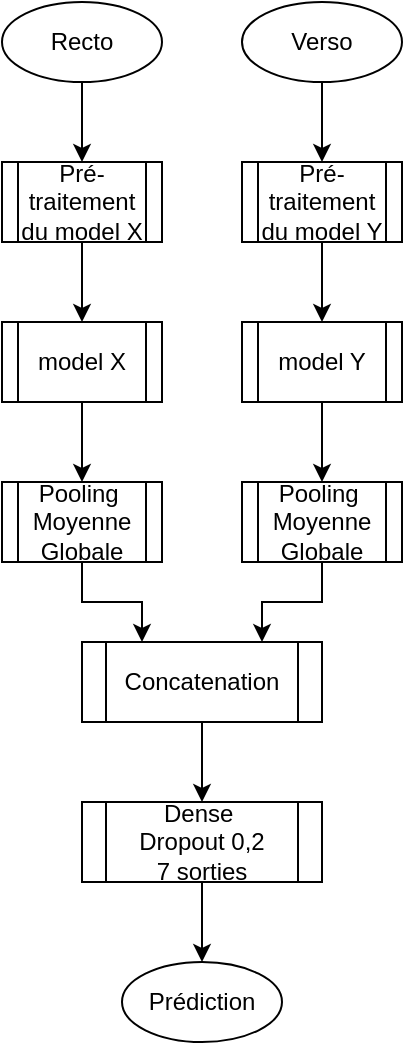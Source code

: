 <mxfile version="16.5.1" type="device"><diagram id="prtHgNgQTEPvFCAcTncT" name="Page-1"><mxGraphModel dx="796" dy="566" grid="1" gridSize="10" guides="1" tooltips="1" connect="1" arrows="1" fold="1" page="1" pageScale="1" pageWidth="827" pageHeight="1169" math="0" shadow="0"><root><mxCell id="0"/><mxCell id="1" parent="0"/><mxCell id="XTAHzmS-8tPCL3hmLaKa-12" style="edgeStyle=orthogonalEdgeStyle;rounded=0;orthogonalLoop=1;jettySize=auto;html=1;exitX=0.5;exitY=1;exitDx=0;exitDy=0;entryX=0.5;entryY=0;entryDx=0;entryDy=0;" parent="1" source="XTAHzmS-8tPCL3hmLaKa-1" target="XTAHzmS-8tPCL3hmLaKa-3" edge="1"><mxGeometry relative="1" as="geometry"/></mxCell><mxCell id="XTAHzmS-8tPCL3hmLaKa-1" value="Recto" style="ellipse;whiteSpace=wrap;html=1;" parent="1" vertex="1"><mxGeometry x="160" y="120" width="80" height="40" as="geometry"/></mxCell><mxCell id="XTAHzmS-8tPCL3hmLaKa-15" style="edgeStyle=orthogonalEdgeStyle;rounded=0;orthogonalLoop=1;jettySize=auto;html=1;exitX=0.5;exitY=1;exitDx=0;exitDy=0;entryX=0.5;entryY=0;entryDx=0;entryDy=0;" parent="1" source="XTAHzmS-8tPCL3hmLaKa-2" target="XTAHzmS-8tPCL3hmLaKa-4" edge="1"><mxGeometry relative="1" as="geometry"/></mxCell><mxCell id="XTAHzmS-8tPCL3hmLaKa-2" value="Verso" style="ellipse;whiteSpace=wrap;html=1;" parent="1" vertex="1"><mxGeometry x="280" y="120" width="80" height="40" as="geometry"/></mxCell><mxCell id="XTAHzmS-8tPCL3hmLaKa-13" style="edgeStyle=orthogonalEdgeStyle;rounded=0;orthogonalLoop=1;jettySize=auto;html=1;exitX=0.5;exitY=1;exitDx=0;exitDy=0;" parent="1" source="XTAHzmS-8tPCL3hmLaKa-3" target="XTAHzmS-8tPCL3hmLaKa-5" edge="1"><mxGeometry relative="1" as="geometry"/></mxCell><mxCell id="XTAHzmS-8tPCL3hmLaKa-3" value="Pré-traitement du model X" style="shape=process;whiteSpace=wrap;html=1;backgroundOutline=1;" parent="1" vertex="1"><mxGeometry x="160" y="200" width="80" height="40" as="geometry"/></mxCell><mxCell id="XTAHzmS-8tPCL3hmLaKa-16" style="edgeStyle=orthogonalEdgeStyle;rounded=0;orthogonalLoop=1;jettySize=auto;html=1;exitX=0.5;exitY=1;exitDx=0;exitDy=0;entryX=0.5;entryY=0;entryDx=0;entryDy=0;" parent="1" source="XTAHzmS-8tPCL3hmLaKa-4" target="XTAHzmS-8tPCL3hmLaKa-6" edge="1"><mxGeometry relative="1" as="geometry"/></mxCell><mxCell id="XTAHzmS-8tPCL3hmLaKa-4" value="Pré-traitement du model Y" style="shape=process;whiteSpace=wrap;html=1;backgroundOutline=1;" parent="1" vertex="1"><mxGeometry x="280" y="200" width="80" height="40" as="geometry"/></mxCell><mxCell id="XTAHzmS-8tPCL3hmLaKa-14" style="edgeStyle=orthogonalEdgeStyle;rounded=0;orthogonalLoop=1;jettySize=auto;html=1;exitX=0.5;exitY=1;exitDx=0;exitDy=0;entryX=0.5;entryY=0;entryDx=0;entryDy=0;" parent="1" source="XTAHzmS-8tPCL3hmLaKa-5" target="XTAHzmS-8tPCL3hmLaKa-7" edge="1"><mxGeometry relative="1" as="geometry"/></mxCell><mxCell id="XTAHzmS-8tPCL3hmLaKa-5" value="model X" style="shape=process;whiteSpace=wrap;html=1;backgroundOutline=1;" parent="1" vertex="1"><mxGeometry x="160" y="280" width="80" height="40" as="geometry"/></mxCell><mxCell id="XTAHzmS-8tPCL3hmLaKa-17" style="edgeStyle=orthogonalEdgeStyle;rounded=0;orthogonalLoop=1;jettySize=auto;html=1;exitX=0.5;exitY=1;exitDx=0;exitDy=0;entryX=0.5;entryY=0;entryDx=0;entryDy=0;" parent="1" source="XTAHzmS-8tPCL3hmLaKa-6" target="XTAHzmS-8tPCL3hmLaKa-8" edge="1"><mxGeometry relative="1" as="geometry"/></mxCell><mxCell id="XTAHzmS-8tPCL3hmLaKa-6" value="model Y" style="shape=process;whiteSpace=wrap;html=1;backgroundOutline=1;" parent="1" vertex="1"><mxGeometry x="280" y="280" width="80" height="40" as="geometry"/></mxCell><mxCell id="XTAHzmS-8tPCL3hmLaKa-19" style="edgeStyle=orthogonalEdgeStyle;rounded=0;orthogonalLoop=1;jettySize=auto;html=1;exitX=0.5;exitY=1;exitDx=0;exitDy=0;entryX=0.25;entryY=0;entryDx=0;entryDy=0;" parent="1" source="XTAHzmS-8tPCL3hmLaKa-7" target="XTAHzmS-8tPCL3hmLaKa-9" edge="1"><mxGeometry relative="1" as="geometry"/></mxCell><mxCell id="XTAHzmS-8tPCL3hmLaKa-7" value="Pooling&amp;nbsp;&lt;br&gt;Moyenne&lt;br&gt;Globale" style="shape=process;whiteSpace=wrap;html=1;backgroundOutline=1;" parent="1" vertex="1"><mxGeometry x="160" y="360" width="80" height="40" as="geometry"/></mxCell><mxCell id="XTAHzmS-8tPCL3hmLaKa-18" style="edgeStyle=orthogonalEdgeStyle;rounded=0;orthogonalLoop=1;jettySize=auto;html=1;exitX=0.5;exitY=1;exitDx=0;exitDy=0;entryX=0.75;entryY=0;entryDx=0;entryDy=0;" parent="1" source="XTAHzmS-8tPCL3hmLaKa-8" target="XTAHzmS-8tPCL3hmLaKa-9" edge="1"><mxGeometry relative="1" as="geometry"/></mxCell><mxCell id="XTAHzmS-8tPCL3hmLaKa-8" value="Pooling&amp;nbsp;&lt;br&gt;Moyenne&lt;br&gt;Globale" style="shape=process;whiteSpace=wrap;html=1;backgroundOutline=1;" parent="1" vertex="1"><mxGeometry x="280" y="360" width="80" height="40" as="geometry"/></mxCell><mxCell id="XTAHzmS-8tPCL3hmLaKa-20" style="edgeStyle=orthogonalEdgeStyle;rounded=0;orthogonalLoop=1;jettySize=auto;html=1;exitX=0.5;exitY=1;exitDx=0;exitDy=0;entryX=0.5;entryY=0;entryDx=0;entryDy=0;" parent="1" source="XTAHzmS-8tPCL3hmLaKa-9" target="XTAHzmS-8tPCL3hmLaKa-10" edge="1"><mxGeometry relative="1" as="geometry"/></mxCell><mxCell id="XTAHzmS-8tPCL3hmLaKa-9" value="Concatenation" style="shape=process;whiteSpace=wrap;html=1;backgroundOutline=1;" parent="1" vertex="1"><mxGeometry x="200" y="440" width="120" height="40" as="geometry"/></mxCell><mxCell id="XTAHzmS-8tPCL3hmLaKa-21" style="edgeStyle=orthogonalEdgeStyle;rounded=0;orthogonalLoop=1;jettySize=auto;html=1;exitX=0.5;exitY=1;exitDx=0;exitDy=0;" parent="1" source="XTAHzmS-8tPCL3hmLaKa-10" target="XTAHzmS-8tPCL3hmLaKa-11" edge="1"><mxGeometry relative="1" as="geometry"/></mxCell><mxCell id="XTAHzmS-8tPCL3hmLaKa-10" value="Dense&amp;nbsp;&lt;br&gt;Dropout 0,2&lt;br&gt;7 sorties" style="shape=process;whiteSpace=wrap;html=1;backgroundOutline=1;" parent="1" vertex="1"><mxGeometry x="200" y="520" width="120" height="40" as="geometry"/></mxCell><mxCell id="XTAHzmS-8tPCL3hmLaKa-11" value="Prédiction" style="ellipse;whiteSpace=wrap;html=1;" parent="1" vertex="1"><mxGeometry x="220" y="600" width="80" height="40" as="geometry"/></mxCell></root></mxGraphModel></diagram></mxfile>